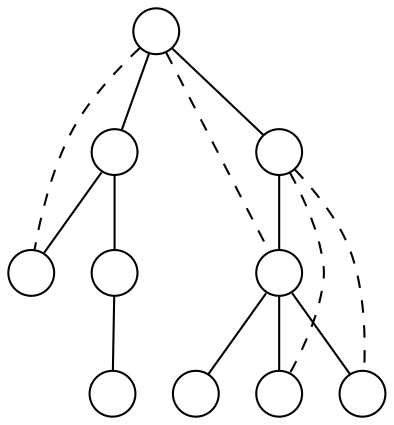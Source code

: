graph G {
	node [label="", shape=circle, width=0.3];
	
	A -- {B, C} [weight=100]
	B -- {D, E} [weight=100]
	E -- {F} [weight=100]
	C -- {G} [weight=100]
	G -- {H, I, J} [weight=100]
	
	A -- {D, G} [style=dashed, weight=0]
	C -- {I, J} [style=dashed, weight=0]
}